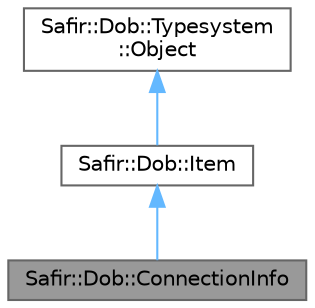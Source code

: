 digraph "Safir::Dob::ConnectionInfo"
{
 // LATEX_PDF_SIZE
  bgcolor="transparent";
  edge [fontname=Helvetica,fontsize=10,labelfontname=Helvetica,labelfontsize=10];
  node [fontname=Helvetica,fontsize=10,shape=box,height=0.2,width=0.4];
  Node1 [label="Safir::Dob::ConnectionInfo",height=0.2,width=0.4,color="gray40", fillcolor="grey60", style="filled", fontcolor="black",tooltip="Container for information about a Dob connection."];
  Node2 -> Node1 [dir="back",color="steelblue1",style="solid"];
  Node2 [label="Safir::Dob::Item",height=0.2,width=0.4,color="gray40", fillcolor="white", style="filled",URL="$a01807.html",tooltip="The baseclass for all items."];
  Node3 -> Node2 [dir="back",color="steelblue1",style="solid"];
  Node3 [label="Safir::Dob::Typesystem\l::Object",height=0.2,width=0.4,color="gray40", fillcolor="white", style="filled",URL="$a01499.html",tooltip="The base class for all DOB objects."];
}
